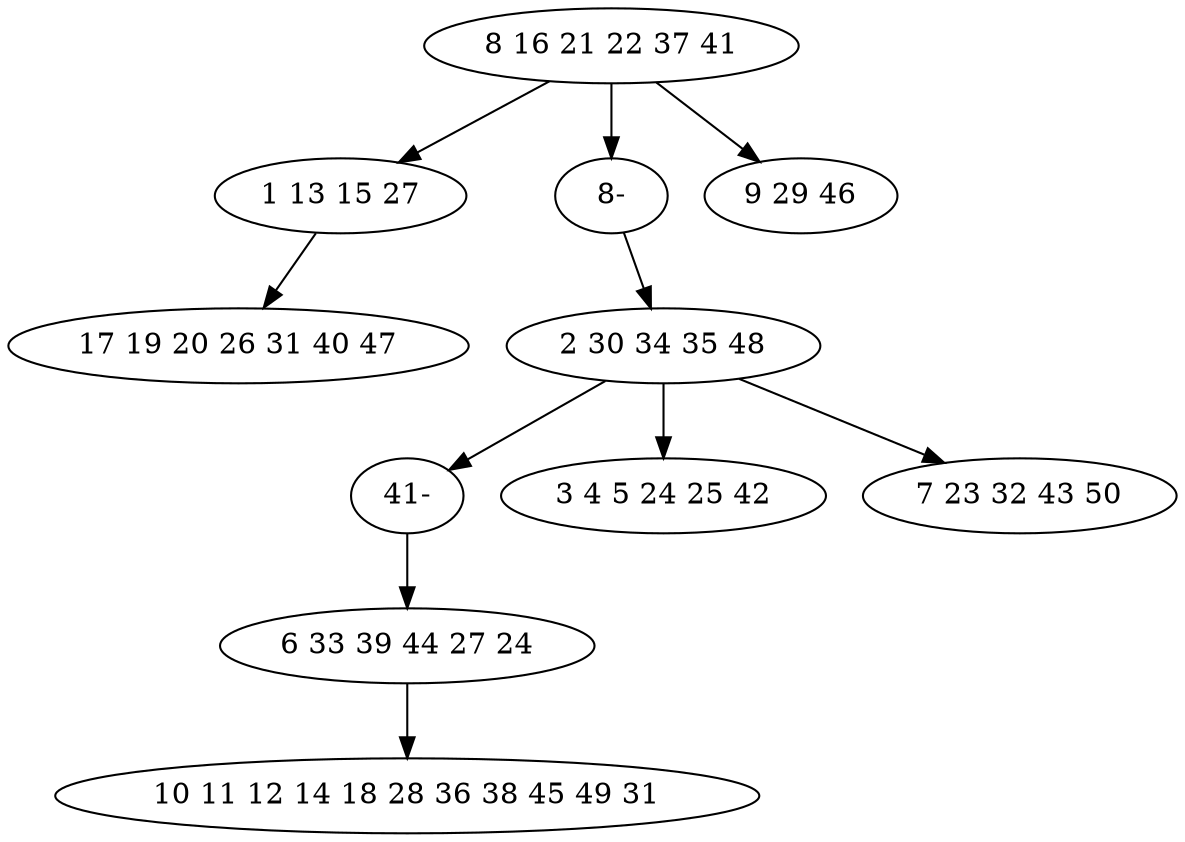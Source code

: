 digraph true_tree {
	"0" -> "1"
	"0" -> "9"
	"0" -> "3"
	"2" -> "10"
	"1" -> "5"
	"4" -> "6"
	"2" -> "7"
	"2" -> "8"
	"9" -> "2"
	"10" -> "4"
	"0" [label="8 16 21 22 37 41"];
	"1" [label="1 13 15 27"];
	"2" [label="2 30 34 35 48"];
	"3" [label="9 29 46"];
	"4" [label="6 33 39 44 27 24"];
	"5" [label="17 19 20 26 31 40 47"];
	"6" [label="10 11 12 14 18 28 36 38 45 49 31"];
	"7" [label="3 4 5 24 25 42"];
	"8" [label="7 23 32 43 50"];
	"9" [label="8-"];
	"10" [label="41-"];
}
